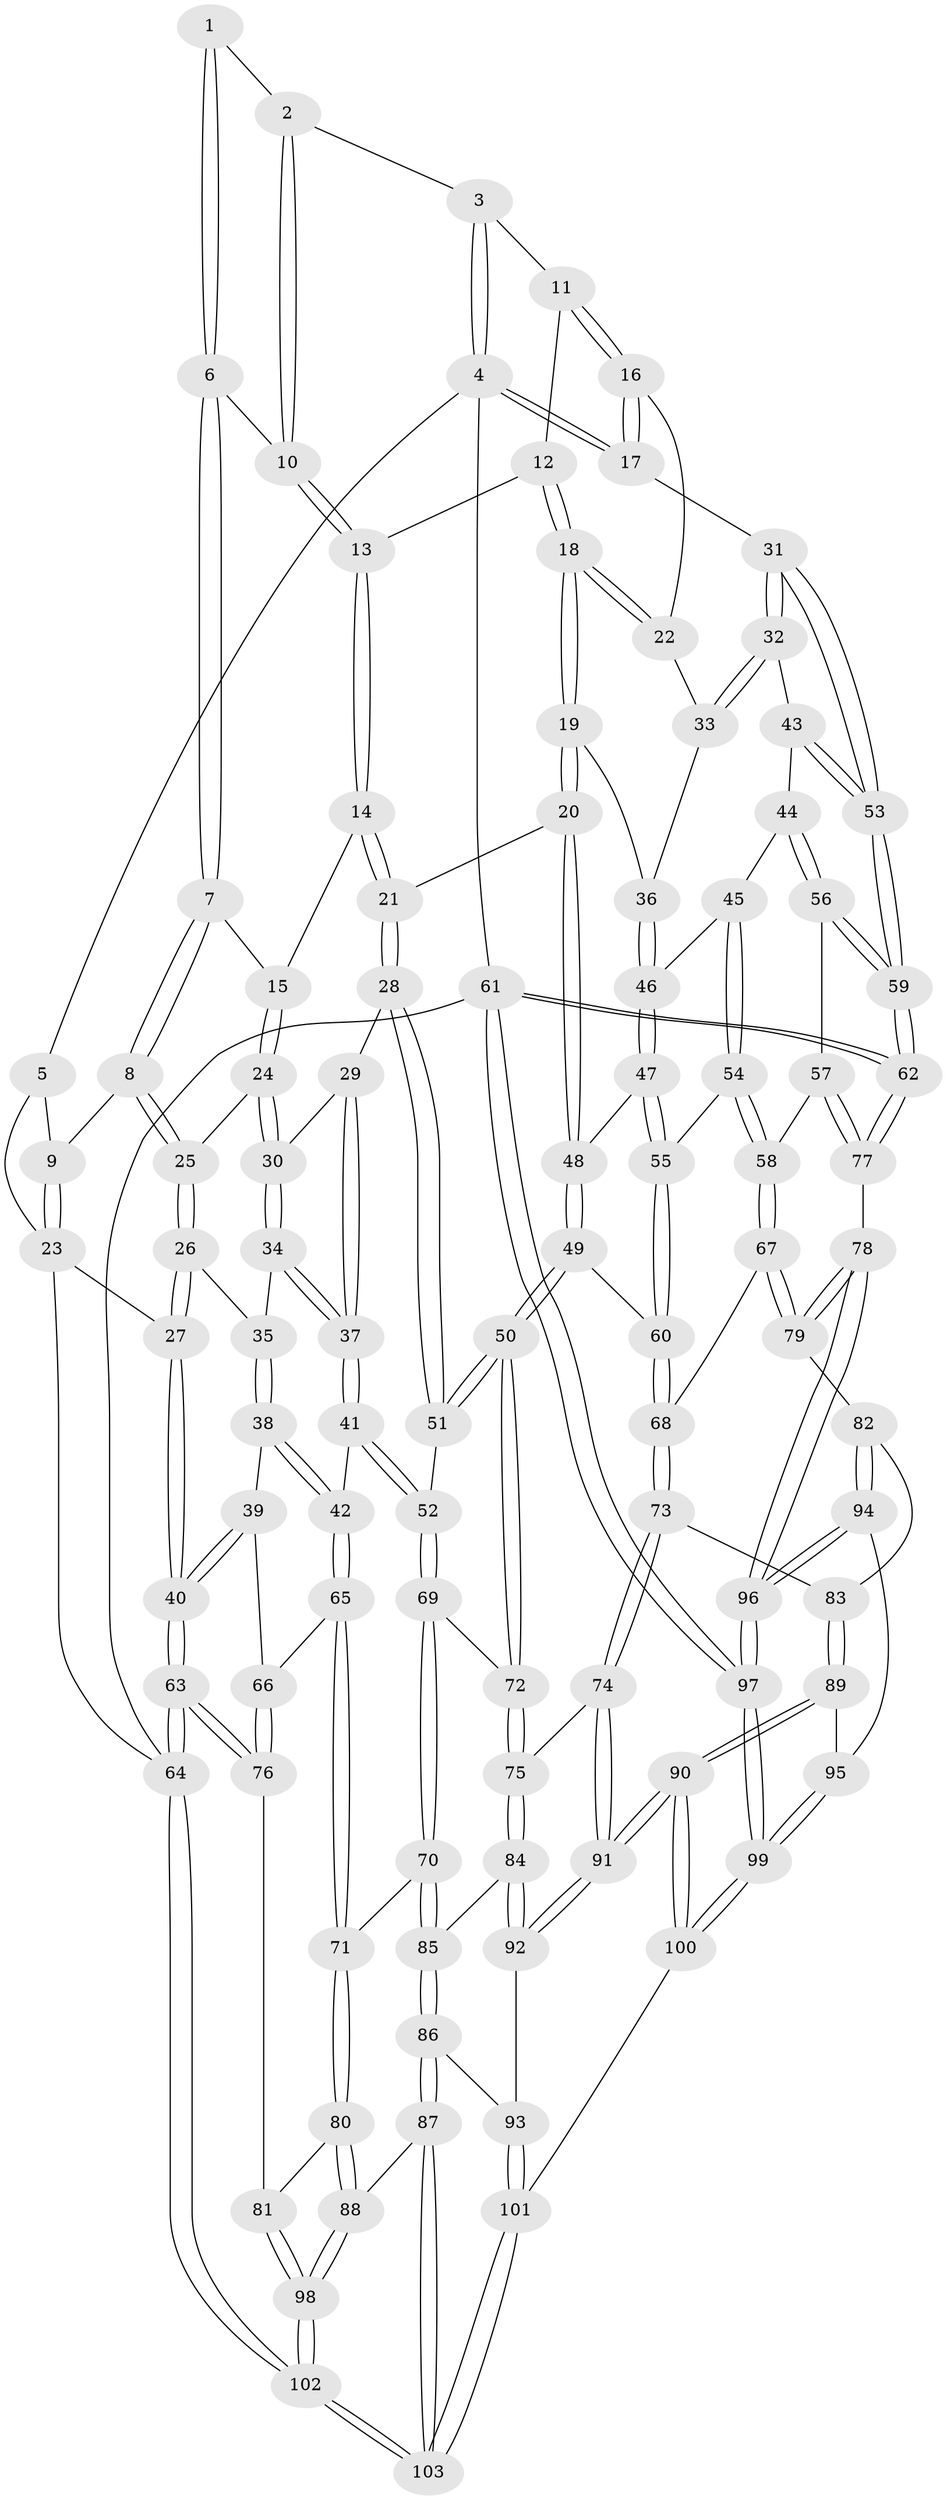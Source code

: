 // coarse degree distribution, {3: 0.4838709677419355, 4: 0.25806451612903225, 5: 0.16129032258064516, 2: 0.06451612903225806, 6: 0.03225806451612903}
// Generated by graph-tools (version 1.1) at 2025/54/03/04/25 22:54:35]
// undirected, 103 vertices, 254 edges
graph export_dot {
  node [color=gray90,style=filled];
  1 [pos="+0.3388259638733598+0"];
  2 [pos="+0.6305378677719474+0"];
  3 [pos="+0.7559466486499913+0"];
  4 [pos="+1+0"];
  5 [pos="+0.1758861913555623+0"];
  6 [pos="+0.3458340028791896+0.061236129388173584"];
  7 [pos="+0.3254529032028058+0.1436806729070922"];
  8 [pos="+0.17101912933792215+0.21232121251544755"];
  9 [pos="+0.0927344893065271+0.1680566663784858"];
  10 [pos="+0.5303677538911818+0.10664932333290804"];
  11 [pos="+0.76050596841465+0.11518759712568824"];
  12 [pos="+0.7413124705003085+0.13235337257188945"];
  13 [pos="+0.546431417887721+0.17347413138024662"];
  14 [pos="+0.5021918309211159+0.24850634443129394"];
  15 [pos="+0.3914913426161201+0.21395367513295116"];
  16 [pos="+0.8832687651474836+0.22495249488978872"];
  17 [pos="+1+0.22612526587574466"];
  18 [pos="+0.6408011337518628+0.3638232814709928"];
  19 [pos="+0.6397849626589883+0.36510758709909374"];
  20 [pos="+0.5880050750435425+0.3851286094987239"];
  21 [pos="+0.5678617607621071+0.3824909846819898"];
  22 [pos="+0.8570642962540855+0.2820159304239007"];
  23 [pos="+0+0.22215291075474247"];
  24 [pos="+0.3350405088546421+0.35651529725872505"];
  25 [pos="+0.18098970425793806+0.28670238507787293"];
  26 [pos="+0.15147612959030193+0.380965549895643"];
  27 [pos="+0+0.34993842922873303"];
  28 [pos="+0.5329081743280492+0.4090398568049434"];
  29 [pos="+0.3536114030645493+0.38808922007885444"];
  30 [pos="+0.3364838779160365+0.3604994338672981"];
  31 [pos="+1+0.27663078653740136"];
  32 [pos="+0.8709100699993424+0.4340124150863685"];
  33 [pos="+0.8519535640671385+0.38793802138640604"];
  34 [pos="+0.21291862754558835+0.4206492856416039"];
  35 [pos="+0.1548038838061592+0.39473747837838796"];
  36 [pos="+0.6552173054727879+0.3720447358721359"];
  37 [pos="+0.30582390949143357+0.4956658225037491"];
  38 [pos="+0.12363041389340815+0.4870910632347474"];
  39 [pos="+0.0643061148782866+0.5400759980486028"];
  40 [pos="+0+0.5800284180074234"];
  41 [pos="+0.3170348595648185+0.5813821099372565"];
  42 [pos="+0.31003297999945856+0.5834999921306692"];
  43 [pos="+0.8590171898992702+0.487979880144621"];
  44 [pos="+0.8566106178550121+0.49587651973679614"];
  45 [pos="+0.8373347887150644+0.5009508948503884"];
  46 [pos="+0.8122215272101172+0.49868589858200196"];
  47 [pos="+0.7059009092307214+0.5462129773606681"];
  48 [pos="+0.6550320238702196+0.5261765731246912"];
  49 [pos="+0.6051758435633098+0.620409559235362"];
  50 [pos="+0.5285500687156827+0.6425319122095001"];
  51 [pos="+0.45753272047613+0.5623479634826374"];
  52 [pos="+0.3296588599231082+0.5865273426462734"];
  53 [pos="+1+0.40089568932545144"];
  54 [pos="+0.780149822605672+0.6248281383901361"];
  55 [pos="+0.7251640002894963+0.6040324593654188"];
  56 [pos="+0.8876553139923372+0.5282745230154811"];
  57 [pos="+0.872756198718727+0.6621262052797737"];
  58 [pos="+0.7959605849929748+0.6558142650910224"];
  59 [pos="+1+0.6102228365263386"];
  60 [pos="+0.6749684321653102+0.6658733199588446"];
  61 [pos="+1+1"];
  62 [pos="+1+0.7286243423628583"];
  63 [pos="+0+0.7805520915309972"];
  64 [pos="+0+1"];
  65 [pos="+0.2106148826397505+0.6548254809907792"];
  66 [pos="+0.17508028913010176+0.6465963066124416"];
  67 [pos="+0.7451427827311311+0.7274237327639116"];
  68 [pos="+0.6937858729277953+0.720521237108235"];
  69 [pos="+0.35581063137414576+0.6870101504435668"];
  70 [pos="+0.3500660797853741+0.7804449430024621"];
  71 [pos="+0.2112625003639912+0.7542564162188458"];
  72 [pos="+0.5236597354527843+0.7288140291301222"];
  73 [pos="+0.6203696345449207+0.7877000073998832"];
  74 [pos="+0.5354419661406418+0.7807483508499441"];
  75 [pos="+0.5328734535445233+0.7790457329325798"];
  76 [pos="+0+0.7882058519052652"];
  77 [pos="+0.9648876594358111+0.766199568522481"];
  78 [pos="+0.9342462550182287+0.7890836576275904"];
  79 [pos="+0.8102771458073316+0.8065653256302536"];
  80 [pos="+0.15525908537536726+0.8337668025650874"];
  81 [pos="+0.0835414190739399+0.8260461457879097"];
  82 [pos="+0.7820848162772887+0.8441816929623749"];
  83 [pos="+0.6461937615415592+0.8220462519744338"];
  84 [pos="+0.41331200913755883+0.8262114968426054"];
  85 [pos="+0.37181069083883417+0.8196358456151953"];
  86 [pos="+0.29195211386549297+0.910001624311637"];
  87 [pos="+0.2883857695977101+0.912322294729289"];
  88 [pos="+0.20078726924063728+0.889459247731754"];
  89 [pos="+0.6596254146024222+0.9144924912476363"];
  90 [pos="+0.5641751089246888+1"];
  91 [pos="+0.5565981995904558+1"];
  92 [pos="+0.4433313191266658+0.9226414222263455"];
  93 [pos="+0.39427973367265257+0.9521263332767004"];
  94 [pos="+0.7791524927149429+0.8591635972982529"];
  95 [pos="+0.7400823321727358+0.9139260994782564"];
  96 [pos="+0.8909924417630489+1"];
  97 [pos="+0.9136484358541572+1"];
  98 [pos="+0.10834732049584683+1"];
  99 [pos="+0.8708664561105602+1"];
  100 [pos="+0.5698745612444631+1"];
  101 [pos="+0.4052408785127853+1"];
  102 [pos="+0+1"];
  103 [pos="+0.3319859412239501+1"];
  1 -- 2;
  1 -- 6;
  1 -- 6;
  2 -- 3;
  2 -- 10;
  2 -- 10;
  3 -- 4;
  3 -- 4;
  3 -- 11;
  4 -- 5;
  4 -- 17;
  4 -- 17;
  4 -- 61;
  5 -- 9;
  5 -- 23;
  6 -- 7;
  6 -- 7;
  6 -- 10;
  7 -- 8;
  7 -- 8;
  7 -- 15;
  8 -- 9;
  8 -- 25;
  8 -- 25;
  9 -- 23;
  9 -- 23;
  10 -- 13;
  10 -- 13;
  11 -- 12;
  11 -- 16;
  11 -- 16;
  12 -- 13;
  12 -- 18;
  12 -- 18;
  13 -- 14;
  13 -- 14;
  14 -- 15;
  14 -- 21;
  14 -- 21;
  15 -- 24;
  15 -- 24;
  16 -- 17;
  16 -- 17;
  16 -- 22;
  17 -- 31;
  18 -- 19;
  18 -- 19;
  18 -- 22;
  18 -- 22;
  19 -- 20;
  19 -- 20;
  19 -- 36;
  20 -- 21;
  20 -- 48;
  20 -- 48;
  21 -- 28;
  21 -- 28;
  22 -- 33;
  23 -- 27;
  23 -- 64;
  24 -- 25;
  24 -- 30;
  24 -- 30;
  25 -- 26;
  25 -- 26;
  26 -- 27;
  26 -- 27;
  26 -- 35;
  27 -- 40;
  27 -- 40;
  28 -- 29;
  28 -- 51;
  28 -- 51;
  29 -- 30;
  29 -- 37;
  29 -- 37;
  30 -- 34;
  30 -- 34;
  31 -- 32;
  31 -- 32;
  31 -- 53;
  31 -- 53;
  32 -- 33;
  32 -- 33;
  32 -- 43;
  33 -- 36;
  34 -- 35;
  34 -- 37;
  34 -- 37;
  35 -- 38;
  35 -- 38;
  36 -- 46;
  36 -- 46;
  37 -- 41;
  37 -- 41;
  38 -- 39;
  38 -- 42;
  38 -- 42;
  39 -- 40;
  39 -- 40;
  39 -- 66;
  40 -- 63;
  40 -- 63;
  41 -- 42;
  41 -- 52;
  41 -- 52;
  42 -- 65;
  42 -- 65;
  43 -- 44;
  43 -- 53;
  43 -- 53;
  44 -- 45;
  44 -- 56;
  44 -- 56;
  45 -- 46;
  45 -- 54;
  45 -- 54;
  46 -- 47;
  46 -- 47;
  47 -- 48;
  47 -- 55;
  47 -- 55;
  48 -- 49;
  48 -- 49;
  49 -- 50;
  49 -- 50;
  49 -- 60;
  50 -- 51;
  50 -- 51;
  50 -- 72;
  50 -- 72;
  51 -- 52;
  52 -- 69;
  52 -- 69;
  53 -- 59;
  53 -- 59;
  54 -- 55;
  54 -- 58;
  54 -- 58;
  55 -- 60;
  55 -- 60;
  56 -- 57;
  56 -- 59;
  56 -- 59;
  57 -- 58;
  57 -- 77;
  57 -- 77;
  58 -- 67;
  58 -- 67;
  59 -- 62;
  59 -- 62;
  60 -- 68;
  60 -- 68;
  61 -- 62;
  61 -- 62;
  61 -- 97;
  61 -- 97;
  61 -- 64;
  62 -- 77;
  62 -- 77;
  63 -- 64;
  63 -- 64;
  63 -- 76;
  63 -- 76;
  64 -- 102;
  64 -- 102;
  65 -- 66;
  65 -- 71;
  65 -- 71;
  66 -- 76;
  66 -- 76;
  67 -- 68;
  67 -- 79;
  67 -- 79;
  68 -- 73;
  68 -- 73;
  69 -- 70;
  69 -- 70;
  69 -- 72;
  70 -- 71;
  70 -- 85;
  70 -- 85;
  71 -- 80;
  71 -- 80;
  72 -- 75;
  72 -- 75;
  73 -- 74;
  73 -- 74;
  73 -- 83;
  74 -- 75;
  74 -- 91;
  74 -- 91;
  75 -- 84;
  75 -- 84;
  76 -- 81;
  77 -- 78;
  78 -- 79;
  78 -- 79;
  78 -- 96;
  78 -- 96;
  79 -- 82;
  80 -- 81;
  80 -- 88;
  80 -- 88;
  81 -- 98;
  81 -- 98;
  82 -- 83;
  82 -- 94;
  82 -- 94;
  83 -- 89;
  83 -- 89;
  84 -- 85;
  84 -- 92;
  84 -- 92;
  85 -- 86;
  85 -- 86;
  86 -- 87;
  86 -- 87;
  86 -- 93;
  87 -- 88;
  87 -- 103;
  87 -- 103;
  88 -- 98;
  88 -- 98;
  89 -- 90;
  89 -- 90;
  89 -- 95;
  90 -- 91;
  90 -- 91;
  90 -- 100;
  90 -- 100;
  91 -- 92;
  91 -- 92;
  92 -- 93;
  93 -- 101;
  93 -- 101;
  94 -- 95;
  94 -- 96;
  94 -- 96;
  95 -- 99;
  95 -- 99;
  96 -- 97;
  96 -- 97;
  97 -- 99;
  97 -- 99;
  98 -- 102;
  98 -- 102;
  99 -- 100;
  99 -- 100;
  100 -- 101;
  101 -- 103;
  101 -- 103;
  102 -- 103;
  102 -- 103;
}
